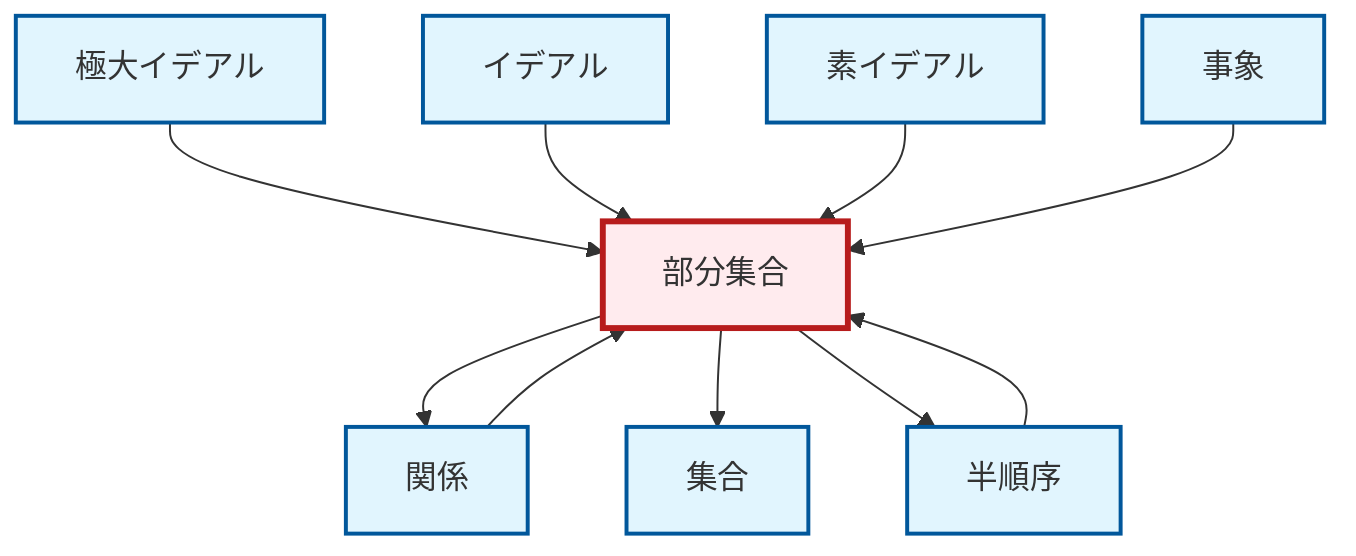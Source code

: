 graph TD
    classDef definition fill:#e1f5fe,stroke:#01579b,stroke-width:2px
    classDef theorem fill:#f3e5f5,stroke:#4a148c,stroke-width:2px
    classDef axiom fill:#fff3e0,stroke:#e65100,stroke-width:2px
    classDef example fill:#e8f5e9,stroke:#1b5e20,stroke-width:2px
    classDef current fill:#ffebee,stroke:#b71c1c,stroke-width:3px
    def-prime-ideal["素イデアル"]:::definition
    def-set["集合"]:::definition
    def-partial-order["半順序"]:::definition
    def-relation["関係"]:::definition
    def-event["事象"]:::definition
    def-ideal["イデアル"]:::definition
    def-maximal-ideal["極大イデアル"]:::definition
    def-subset["部分集合"]:::definition
    def-maximal-ideal --> def-subset
    def-relation --> def-subset
    def-ideal --> def-subset
    def-subset --> def-relation
    def-subset --> def-set
    def-prime-ideal --> def-subset
    def-event --> def-subset
    def-subset --> def-partial-order
    def-partial-order --> def-subset
    class def-subset current